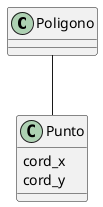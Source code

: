@startuml Poligono
class Poligono
class Punto{
    cord_x
    cord_y
}

Poligono -- Punto
@enduml